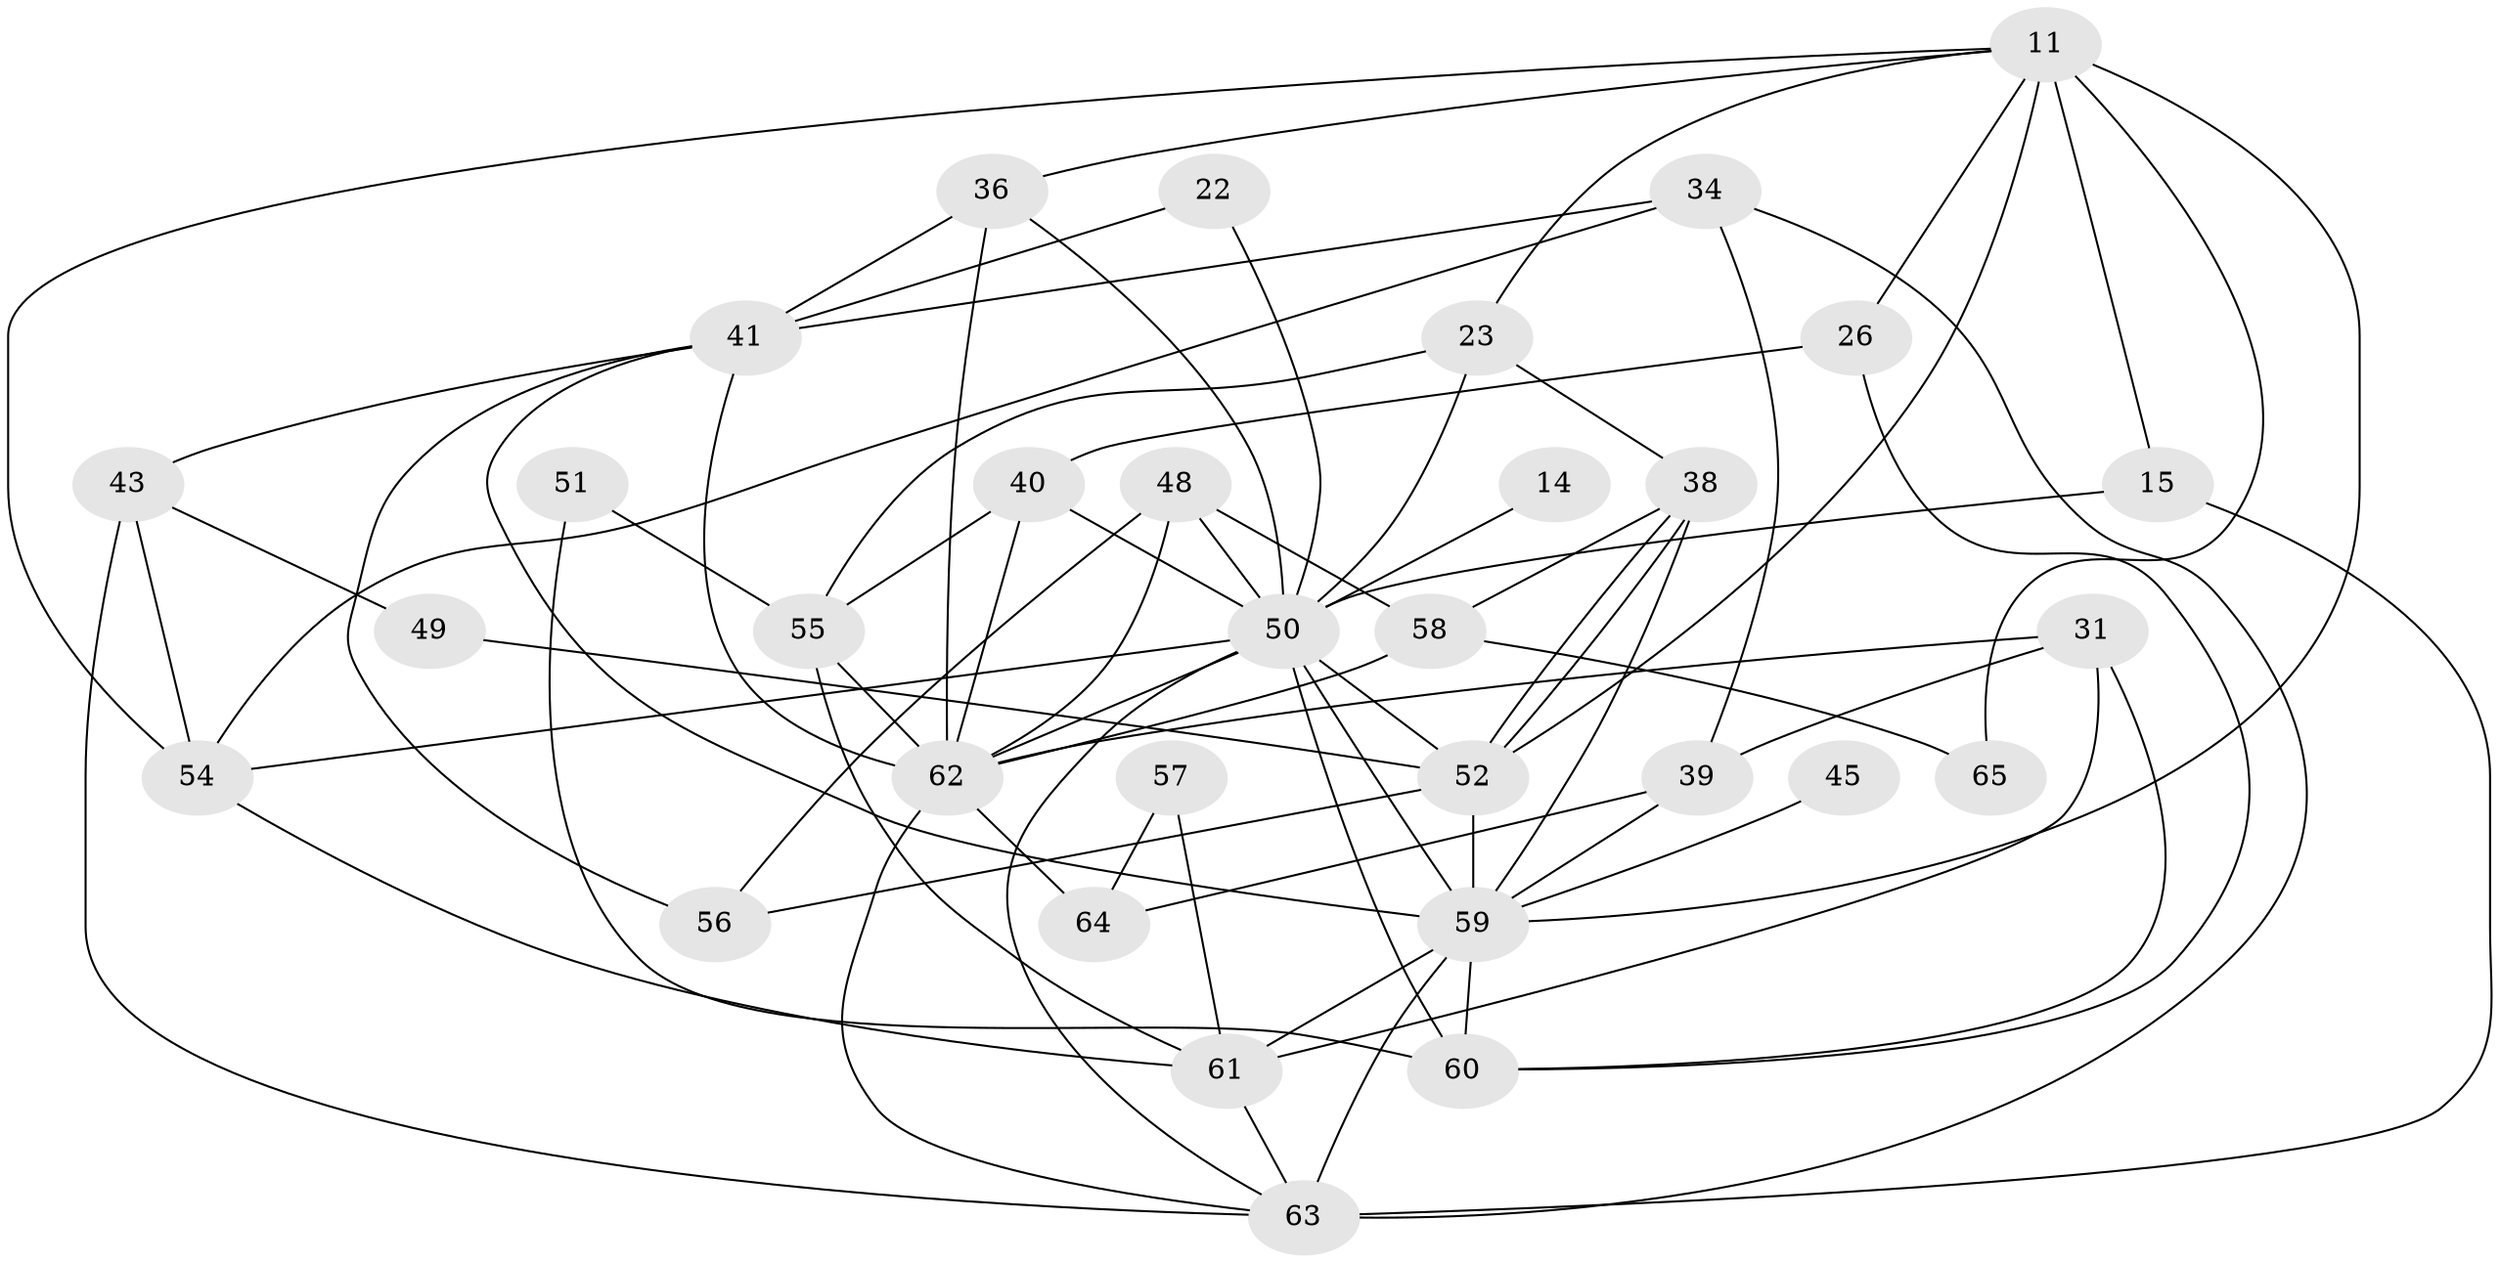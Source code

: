 // original degree distribution, {4: 0.3230769230769231, 3: 0.2153846153846154, 2: 0.16923076923076924, 6: 0.1076923076923077, 8: 0.03076923076923077, 7: 0.03076923076923077, 5: 0.12307692307692308}
// Generated by graph-tools (version 1.1) at 2025/51/03/09/25 04:51:32]
// undirected, 32 vertices, 74 edges
graph export_dot {
graph [start="1"]
  node [color=gray90,style=filled];
  11 [super="+1"];
  14;
  15 [super="+12"];
  22;
  23;
  26;
  31;
  34;
  36;
  38;
  39;
  40;
  41 [super="+24+20"];
  43;
  45 [super="+17"];
  48 [super="+32"];
  49;
  50 [super="+27+28"];
  51;
  52;
  54 [super="+53"];
  55 [super="+7"];
  56;
  57;
  58;
  59 [super="+18+30+9"];
  60 [super="+42"];
  61 [super="+29+46"];
  62 [super="+35"];
  63 [super="+44+47"];
  64;
  65;
  11 -- 52;
  11 -- 26;
  11 -- 36;
  11 -- 65;
  11 -- 15 [weight=2];
  11 -- 23;
  11 -- 54;
  11 -- 59;
  14 -- 50 [weight=2];
  15 -- 63;
  15 -- 50 [weight=3];
  22 -- 50 [weight=2];
  22 -- 41 [weight=2];
  23 -- 38;
  23 -- 55 [weight=2];
  23 -- 50;
  26 -- 40;
  26 -- 60;
  31 -- 60;
  31 -- 39;
  31 -- 62;
  31 -- 61;
  34 -- 39;
  34 -- 54;
  34 -- 41;
  34 -- 63;
  36 -- 50 [weight=2];
  36 -- 41 [weight=2];
  36 -- 62;
  38 -- 59;
  38 -- 52;
  38 -- 52;
  38 -- 58;
  39 -- 64;
  39 -- 59 [weight=2];
  40 -- 55;
  40 -- 50 [weight=2];
  40 -- 62 [weight=2];
  41 -- 59;
  41 -- 56;
  41 -- 43;
  41 -- 62 [weight=2];
  43 -- 49;
  43 -- 54;
  43 -- 63;
  45 -- 59 [weight=3];
  48 -- 58 [weight=2];
  48 -- 56;
  48 -- 50 [weight=2];
  48 -- 62;
  49 -- 52;
  50 -- 52 [weight=2];
  50 -- 54 [weight=2];
  50 -- 60 [weight=3];
  50 -- 62;
  50 -- 59;
  50 -- 63;
  51 -- 55;
  51 -- 60;
  52 -- 56;
  52 -- 59;
  54 -- 61;
  55 -- 62;
  55 -- 61;
  57 -- 61;
  57 -- 64;
  58 -- 65;
  58 -- 62;
  59 -- 63 [weight=2];
  59 -- 60 [weight=2];
  59 -- 61;
  61 -- 63;
  62 -- 64;
  62 -- 63;
}
